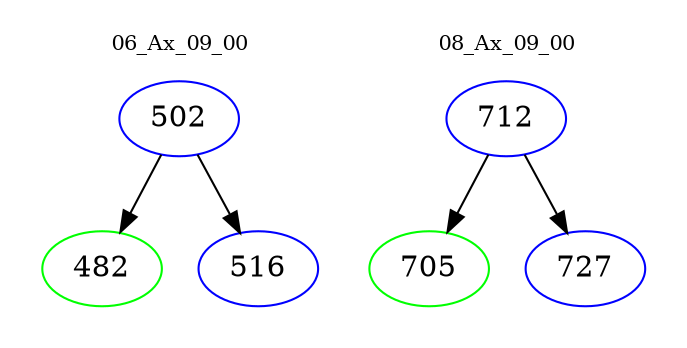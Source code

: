 digraph{
subgraph cluster_0 {
color = white
label = "06_Ax_09_00";
fontsize=10;
T0_502 [label="502", color="blue"]
T0_502 -> T0_482 [color="black"]
T0_482 [label="482", color="green"]
T0_502 -> T0_516 [color="black"]
T0_516 [label="516", color="blue"]
}
subgraph cluster_1 {
color = white
label = "08_Ax_09_00";
fontsize=10;
T1_712 [label="712", color="blue"]
T1_712 -> T1_705 [color="black"]
T1_705 [label="705", color="green"]
T1_712 -> T1_727 [color="black"]
T1_727 [label="727", color="blue"]
}
}
